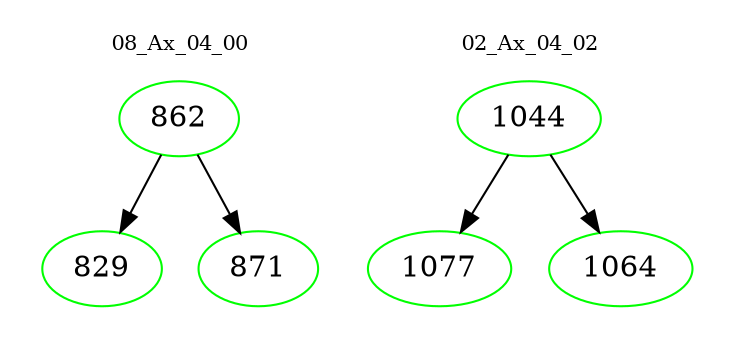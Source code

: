 digraph{
subgraph cluster_0 {
color = white
label = "08_Ax_04_00";
fontsize=10;
T0_862 [label="862", color="green"]
T0_862 -> T0_829 [color="black"]
T0_829 [label="829", color="green"]
T0_862 -> T0_871 [color="black"]
T0_871 [label="871", color="green"]
}
subgraph cluster_1 {
color = white
label = "02_Ax_04_02";
fontsize=10;
T1_1044 [label="1044", color="green"]
T1_1044 -> T1_1077 [color="black"]
T1_1077 [label="1077", color="green"]
T1_1044 -> T1_1064 [color="black"]
T1_1064 [label="1064", color="green"]
}
}
